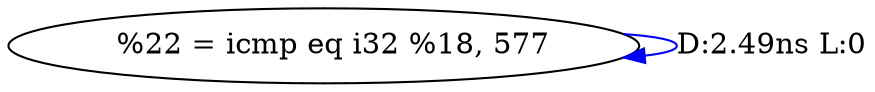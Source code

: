 digraph {
Node0x3599cc0[label="  %22 = icmp eq i32 %18, 577"];
Node0x3599cc0 -> Node0x3599cc0[label="D:2.49ns L:0",color=blue];
}
